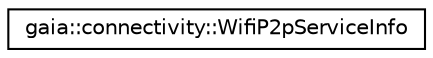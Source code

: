 digraph G
{
  edge [fontname="Helvetica",fontsize="10",labelfontname="Helvetica",labelfontsize="10"];
  node [fontname="Helvetica",fontsize="10",shape=record];
  rankdir=LR;
  Node1 [label="gaia::connectivity::WifiP2pServiceInfo",height=0.2,width=0.4,color="black", fillcolor="white", style="filled",URL="$d2/dee/classgaia_1_1connectivity_1_1_wifi_p2p_service_info.html"];
}
